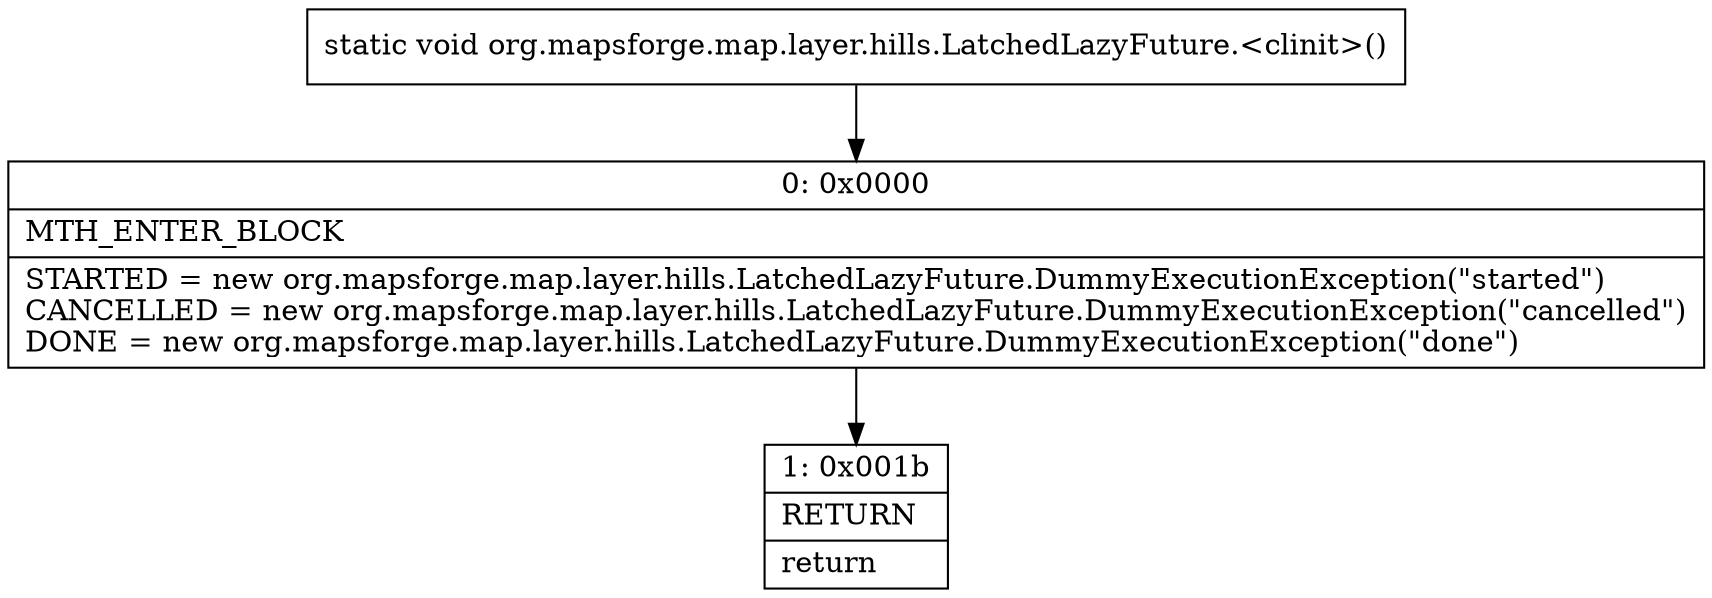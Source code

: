 digraph "CFG fororg.mapsforge.map.layer.hills.LatchedLazyFuture.\<clinit\>()V" {
Node_0 [shape=record,label="{0\:\ 0x0000|MTH_ENTER_BLOCK\l|STARTED = new org.mapsforge.map.layer.hills.LatchedLazyFuture.DummyExecutionException(\"started\")\lCANCELLED = new org.mapsforge.map.layer.hills.LatchedLazyFuture.DummyExecutionException(\"cancelled\")\lDONE = new org.mapsforge.map.layer.hills.LatchedLazyFuture.DummyExecutionException(\"done\")\l}"];
Node_1 [shape=record,label="{1\:\ 0x001b|RETURN\l|return\l}"];
MethodNode[shape=record,label="{static void org.mapsforge.map.layer.hills.LatchedLazyFuture.\<clinit\>() }"];
MethodNode -> Node_0;
Node_0 -> Node_1;
}

